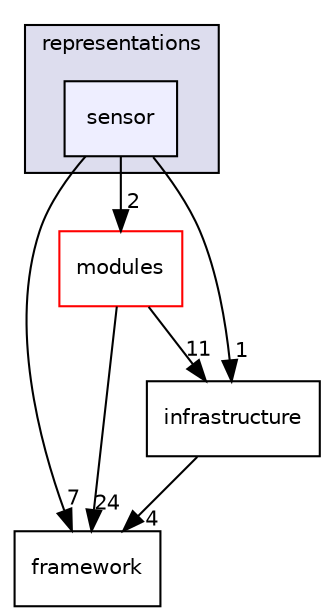 digraph "source/dnt/representations/sensor" {
  compound=true
  node [ fontsize="10", fontname="Helvetica"];
  edge [ labelfontsize="10", labelfontname="Helvetica"];
  subgraph clusterdir_ffe3ad53f1ced0e013eef8ad4adffcb5 {
    graph [ bgcolor="#ddddee", pencolor="black", label="representations" fontname="Helvetica", fontsize="10", URL="dir_ffe3ad53f1ced0e013eef8ad4adffcb5.html"]
  dir_3ddb8e1a78b02d9e726f20acc9ca1e17 [shape=box, label="sensor", style="filled", fillcolor="#eeeeff", pencolor="black", URL="dir_3ddb8e1a78b02d9e726f20acc9ca1e17.html"];
  }
  dir_d108a8a52eeac75b0e597769f03f48e5 [shape=box label="framework" URL="dir_d108a8a52eeac75b0e597769f03f48e5.html"];
  dir_ad53b0f4bec322963e2f3b44cd4ccbea [shape=box label="modules" fillcolor="white" style="filled" color="red" URL="dir_ad53b0f4bec322963e2f3b44cd4ccbea.html"];
  dir_83631d1faa77ce08f0fe00dd6edc6475 [shape=box label="infrastructure" URL="dir_83631d1faa77ce08f0fe00dd6edc6475.html"];
  dir_3ddb8e1a78b02d9e726f20acc9ca1e17->dir_d108a8a52eeac75b0e597769f03f48e5 [headlabel="7", labeldistance=1.5 headhref="dir_000035_000003.html"];
  dir_3ddb8e1a78b02d9e726f20acc9ca1e17->dir_ad53b0f4bec322963e2f3b44cd4ccbea [headlabel="2", labeldistance=1.5 headhref="dir_000035_000006.html"];
  dir_3ddb8e1a78b02d9e726f20acc9ca1e17->dir_83631d1faa77ce08f0fe00dd6edc6475 [headlabel="1", labeldistance=1.5 headhref="dir_000035_000030.html"];
  dir_ad53b0f4bec322963e2f3b44cd4ccbea->dir_d108a8a52eeac75b0e597769f03f48e5 [headlabel="24", labeldistance=1.5 headhref="dir_000006_000003.html"];
  dir_ad53b0f4bec322963e2f3b44cd4ccbea->dir_83631d1faa77ce08f0fe00dd6edc6475 [headlabel="11", labeldistance=1.5 headhref="dir_000006_000030.html"];
  dir_83631d1faa77ce08f0fe00dd6edc6475->dir_d108a8a52eeac75b0e597769f03f48e5 [headlabel="4", labeldistance=1.5 headhref="dir_000030_000003.html"];
}
